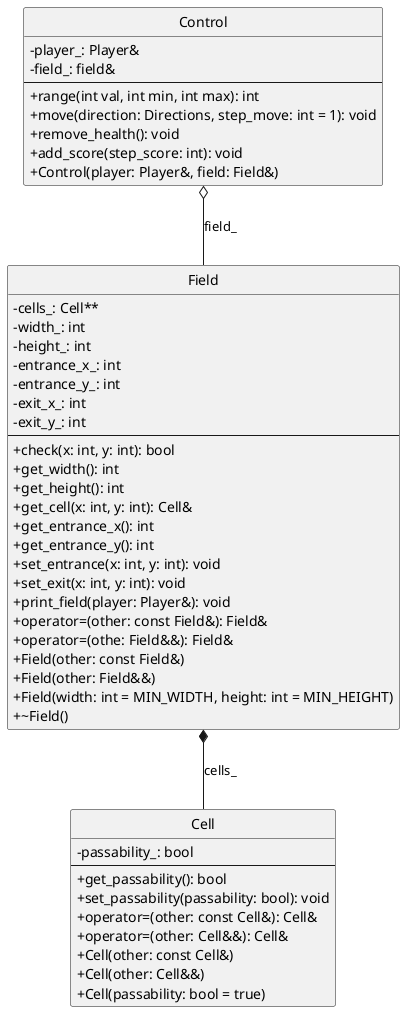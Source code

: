 @startuml diagram_lb2

hide circle
skinparam classAttributeIconSize 0

class Cell {
  - passability_: bool
  --
  + get_passability(): bool
  + set_passability(passability: bool): void
  + operator=(other: const Cell&): Cell&
  + operator=(other: Cell&&): Cell&
  + Cell(other: const Cell&)
  + Cell(other: Cell&&)
  + Cell(passability: bool = true)
}

class Field {
  - cells_: Cell**
  - width_: int
  - height_: int
  - entrance_x_: int
  - entrance_y_: int
  - exit_x_: int
  - exit_y_: int
  --
  + check(x: int, y: int): bool
  + get_width(): int
  + get_height(): int
  + get_cell(x: int, y: int): Cell&
  + get_entrance_x(): int
  + get_entrance_y(): int
  + set_entrance(x: int, y: int): void
  + set_exit(x: int, y: int): void
  + print_field(player: Player&): void
  + operator=(other: const Field&): Field&
  + operator=(othe: Field&&): Field&
  + Field(other: const Field&)
  + Field(other: Field&&)
  + Field(width: int = MIN_WIDTH, height: int = MIN_HEIGHT)
  + ~Field()
}

class Control {
  - player_: Player&
  - field_: field&
  --
  + range(int val, int min, int max): int
  + move(direction: Directions, step_move: int = 1): void
  + remove_health(): void
  + add_score(step_score: int): void
  + Control(player: Player&, field: Field&)
}

Field *-- Cell : cells_
Control o-- Field : field_

@enduml